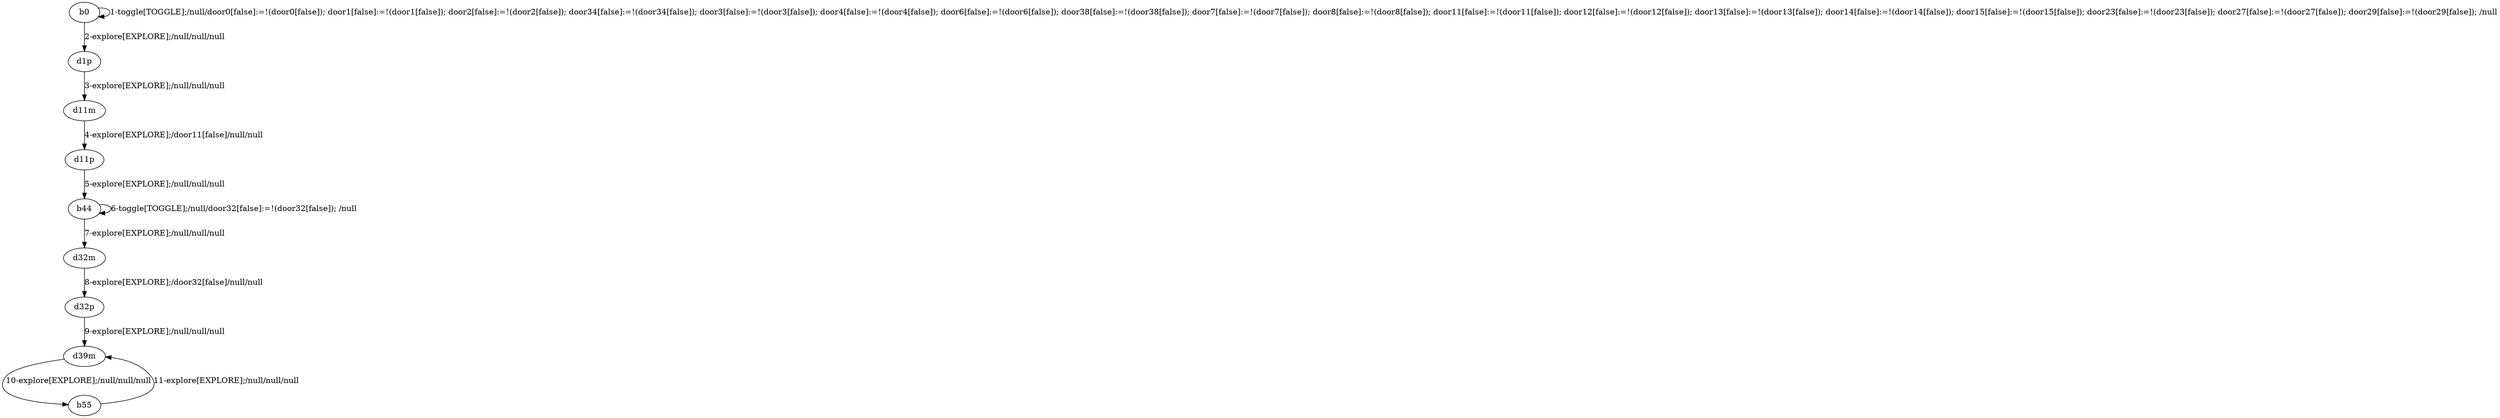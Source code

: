 # Total number of goals covered by this test: 1
# d39m --> b55

digraph g {
"b0" -> "b0" [label = "1-toggle[TOGGLE];/null/door0[false]:=!(door0[false]); door1[false]:=!(door1[false]); door2[false]:=!(door2[false]); door34[false]:=!(door34[false]); door3[false]:=!(door3[false]); door4[false]:=!(door4[false]); door6[false]:=!(door6[false]); door38[false]:=!(door38[false]); door7[false]:=!(door7[false]); door8[false]:=!(door8[false]); door11[false]:=!(door11[false]); door12[false]:=!(door12[false]); door13[false]:=!(door13[false]); door14[false]:=!(door14[false]); door15[false]:=!(door15[false]); door23[false]:=!(door23[false]); door27[false]:=!(door27[false]); door29[false]:=!(door29[false]); /null"];
"b0" -> "d1p" [label = "2-explore[EXPLORE];/null/null/null"];
"d1p" -> "d11m" [label = "3-explore[EXPLORE];/null/null/null"];
"d11m" -> "d11p" [label = "4-explore[EXPLORE];/door11[false]/null/null"];
"d11p" -> "b44" [label = "5-explore[EXPLORE];/null/null/null"];
"b44" -> "b44" [label = "6-toggle[TOGGLE];/null/door32[false]:=!(door32[false]); /null"];
"b44" -> "d32m" [label = "7-explore[EXPLORE];/null/null/null"];
"d32m" -> "d32p" [label = "8-explore[EXPLORE];/door32[false]/null/null"];
"d32p" -> "d39m" [label = "9-explore[EXPLORE];/null/null/null"];
"d39m" -> "b55" [label = "10-explore[EXPLORE];/null/null/null"];
"b55" -> "d39m" [label = "11-explore[EXPLORE];/null/null/null"];
}